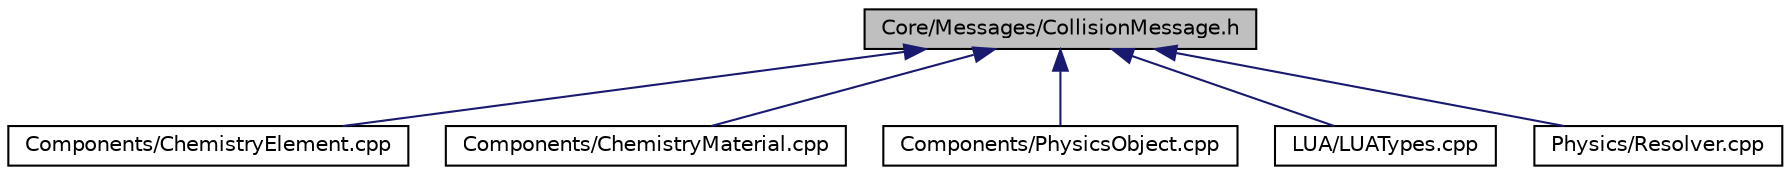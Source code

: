 digraph "Core/Messages/CollisionMessage.h"
{
  edge [fontname="Helvetica",fontsize="10",labelfontname="Helvetica",labelfontsize="10"];
  node [fontname="Helvetica",fontsize="10",shape=record];
  Node1 [label="Core/Messages/CollisionMessage.h",height=0.2,width=0.4,color="black", fillcolor="grey75", style="filled", fontcolor="black"];
  Node1 -> Node2 [dir="back",color="midnightblue",fontsize="10",style="solid"];
  Node2 [label="Components/ChemistryElement.cpp",height=0.2,width=0.4,color="black", fillcolor="white", style="filled",URL="$ChemistryElement_8cpp.html"];
  Node1 -> Node3 [dir="back",color="midnightblue",fontsize="10",style="solid"];
  Node3 [label="Components/ChemistryMaterial.cpp",height=0.2,width=0.4,color="black", fillcolor="white", style="filled",URL="$ChemistryMaterial_8cpp.html"];
  Node1 -> Node4 [dir="back",color="midnightblue",fontsize="10",style="solid"];
  Node4 [label="Components/PhysicsObject.cpp",height=0.2,width=0.4,color="black", fillcolor="white", style="filled",URL="$PhysicsObject_8cpp.html"];
  Node1 -> Node5 [dir="back",color="midnightblue",fontsize="10",style="solid"];
  Node5 [label="LUA/LUATypes.cpp",height=0.2,width=0.4,color="black", fillcolor="white", style="filled",URL="$LUATypes_8cpp.html"];
  Node1 -> Node6 [dir="back",color="midnightblue",fontsize="10",style="solid"];
  Node6 [label="Physics/Resolver.cpp",height=0.2,width=0.4,color="black", fillcolor="white", style="filled",URL="$Resolver_8cpp.html"];
}
